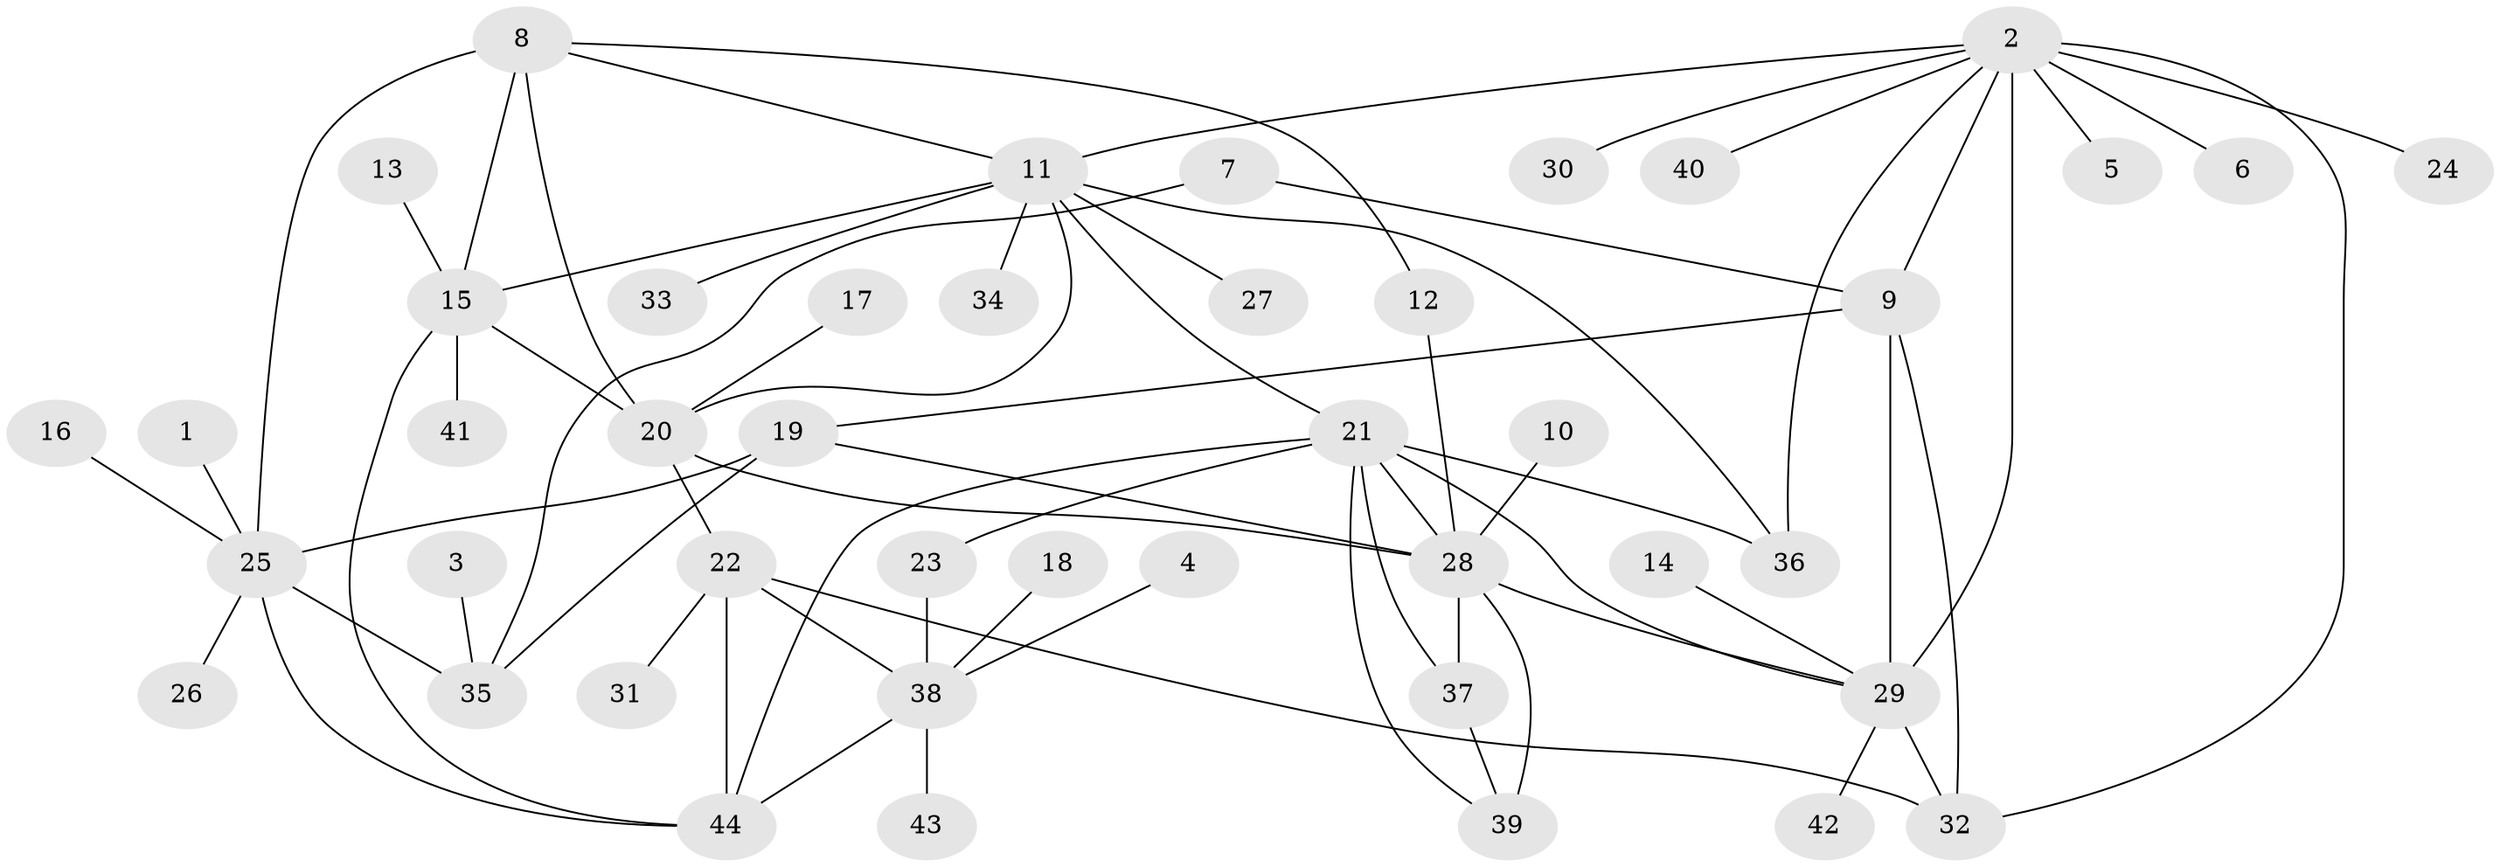 // original degree distribution, {7: 0.07407407407407407, 6: 0.027777777777777776, 11: 0.018518518518518517, 8: 0.05555555555555555, 10: 0.009259259259259259, 5: 0.027777777777777776, 12: 0.009259259259259259, 13: 0.009259259259259259, 2: 0.1574074074074074, 1: 0.5740740740740741, 3: 0.037037037037037035}
// Generated by graph-tools (version 1.1) at 2025/37/03/04/25 23:37:49]
// undirected, 44 vertices, 68 edges
graph export_dot {
  node [color=gray90,style=filled];
  1;
  2;
  3;
  4;
  5;
  6;
  7;
  8;
  9;
  10;
  11;
  12;
  13;
  14;
  15;
  16;
  17;
  18;
  19;
  20;
  21;
  22;
  23;
  24;
  25;
  26;
  27;
  28;
  29;
  30;
  31;
  32;
  33;
  34;
  35;
  36;
  37;
  38;
  39;
  40;
  41;
  42;
  43;
  44;
  1 -- 25 [weight=1.0];
  2 -- 5 [weight=1.0];
  2 -- 6 [weight=1.0];
  2 -- 9 [weight=1.0];
  2 -- 11 [weight=1.0];
  2 -- 24 [weight=1.0];
  2 -- 29 [weight=2.0];
  2 -- 30 [weight=1.0];
  2 -- 32 [weight=1.0];
  2 -- 36 [weight=1.0];
  2 -- 40 [weight=1.0];
  3 -- 35 [weight=1.0];
  4 -- 38 [weight=1.0];
  7 -- 9 [weight=1.0];
  7 -- 35 [weight=1.0];
  8 -- 11 [weight=1.0];
  8 -- 12 [weight=1.0];
  8 -- 15 [weight=2.0];
  8 -- 20 [weight=1.0];
  8 -- 25 [weight=1.0];
  9 -- 19 [weight=1.0];
  9 -- 29 [weight=2.0];
  9 -- 32 [weight=1.0];
  10 -- 28 [weight=1.0];
  11 -- 15 [weight=2.0];
  11 -- 20 [weight=1.0];
  11 -- 21 [weight=1.0];
  11 -- 27 [weight=1.0];
  11 -- 33 [weight=1.0];
  11 -- 34 [weight=1.0];
  11 -- 36 [weight=1.0];
  12 -- 28 [weight=1.0];
  13 -- 15 [weight=1.0];
  14 -- 29 [weight=1.0];
  15 -- 20 [weight=2.0];
  15 -- 41 [weight=1.0];
  15 -- 44 [weight=1.0];
  16 -- 25 [weight=1.0];
  17 -- 20 [weight=1.0];
  18 -- 38 [weight=1.0];
  19 -- 25 [weight=1.0];
  19 -- 28 [weight=1.0];
  19 -- 35 [weight=3.0];
  20 -- 22 [weight=1.0];
  20 -- 28 [weight=1.0];
  21 -- 23 [weight=1.0];
  21 -- 28 [weight=2.0];
  21 -- 29 [weight=1.0];
  21 -- 36 [weight=1.0];
  21 -- 37 [weight=1.0];
  21 -- 39 [weight=1.0];
  21 -- 44 [weight=1.0];
  22 -- 31 [weight=1.0];
  22 -- 32 [weight=1.0];
  22 -- 38 [weight=2.0];
  22 -- 44 [weight=4.0];
  23 -- 38 [weight=1.0];
  25 -- 26 [weight=1.0];
  25 -- 35 [weight=3.0];
  25 -- 44 [weight=1.0];
  28 -- 29 [weight=1.0];
  28 -- 37 [weight=2.0];
  28 -- 39 [weight=2.0];
  29 -- 32 [weight=2.0];
  29 -- 42 [weight=1.0];
  37 -- 39 [weight=1.0];
  38 -- 43 [weight=1.0];
  38 -- 44 [weight=2.0];
}
